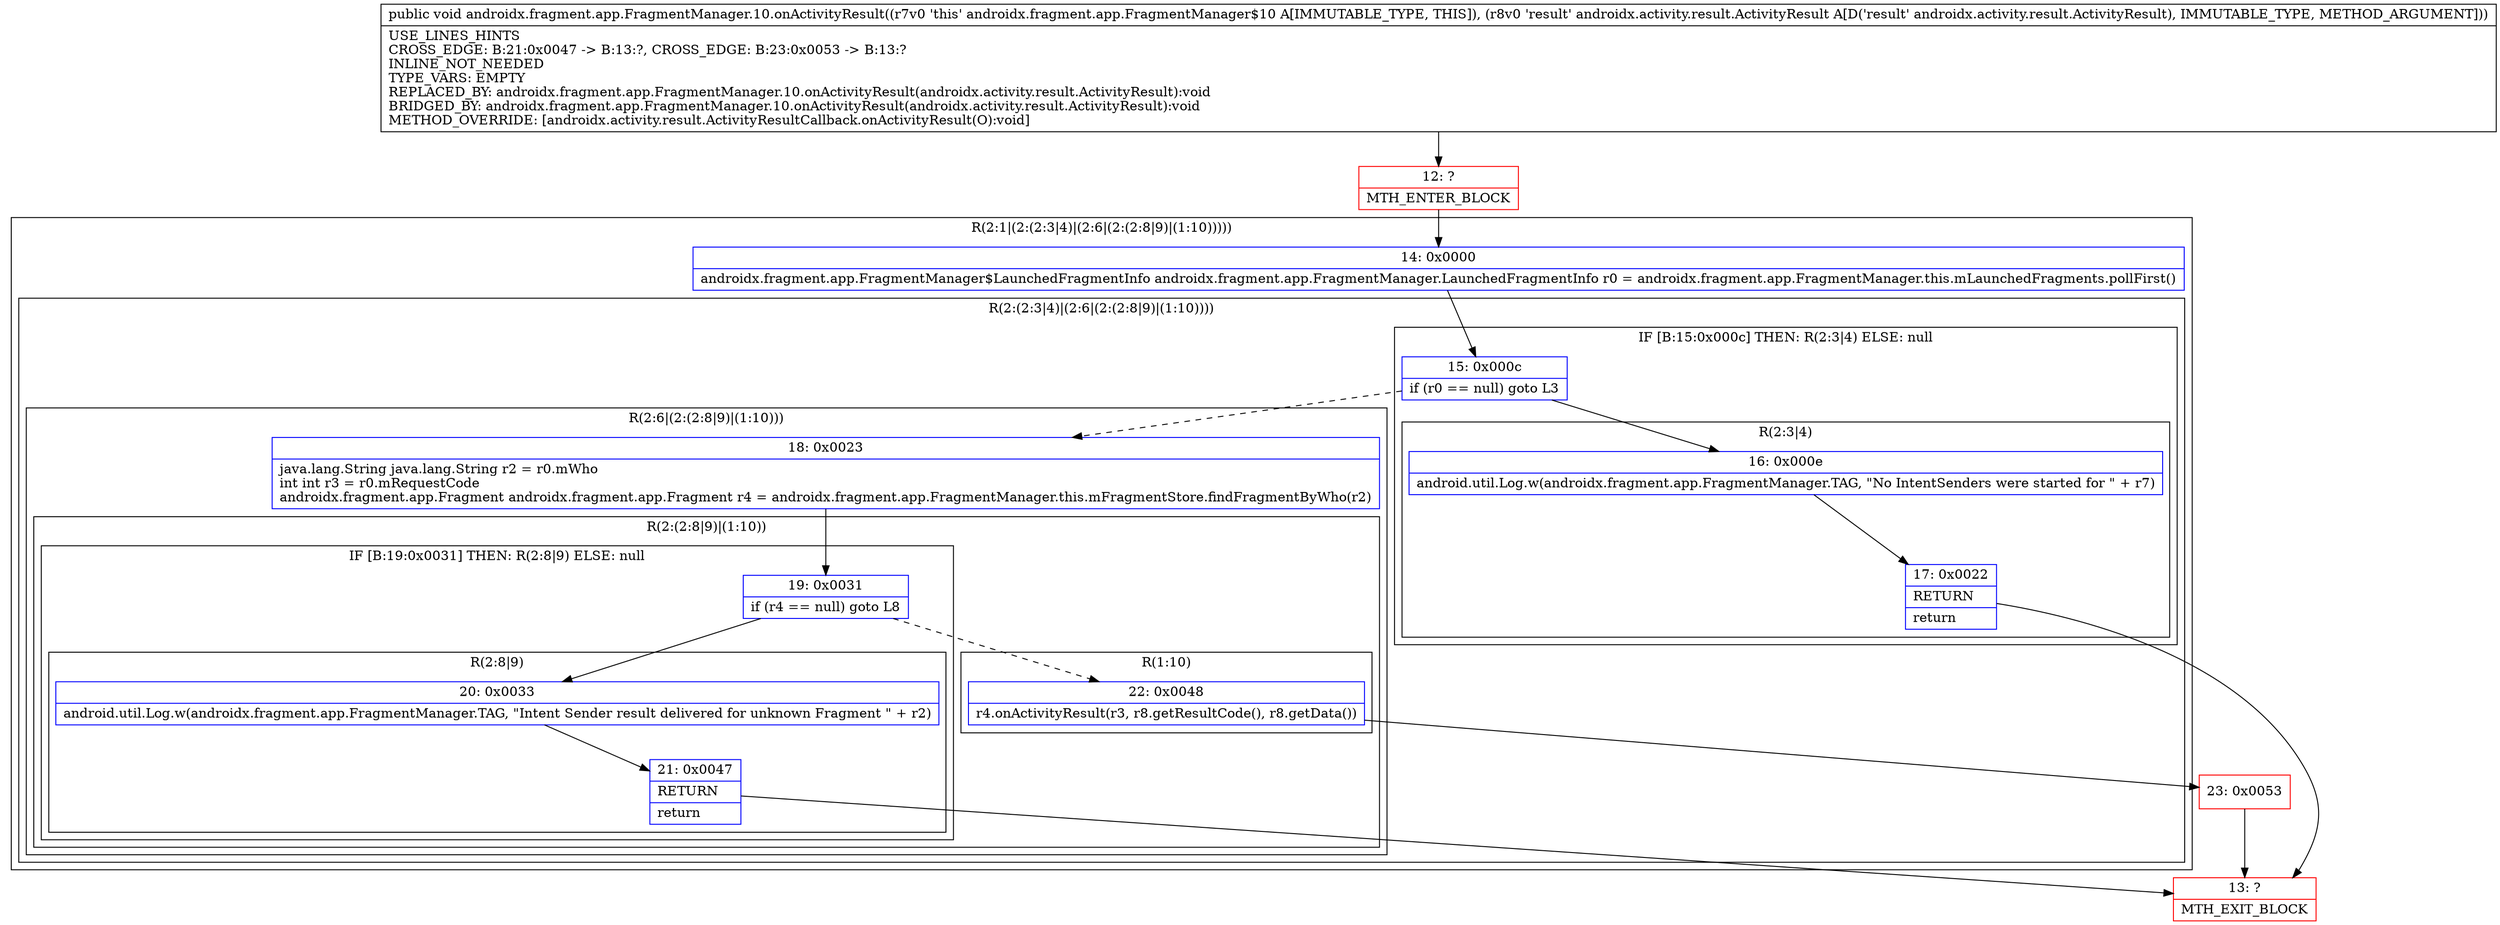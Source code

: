 digraph "CFG forandroidx.fragment.app.FragmentManager.10.onActivityResult(Landroidx\/activity\/result\/ActivityResult;)V" {
subgraph cluster_Region_1164584450 {
label = "R(2:1|(2:(2:3|4)|(2:6|(2:(2:8|9)|(1:10)))))";
node [shape=record,color=blue];
Node_14 [shape=record,label="{14\:\ 0x0000|androidx.fragment.app.FragmentManager$LaunchedFragmentInfo androidx.fragment.app.FragmentManager.LaunchedFragmentInfo r0 = androidx.fragment.app.FragmentManager.this.mLaunchedFragments.pollFirst()\l}"];
subgraph cluster_Region_1510693623 {
label = "R(2:(2:3|4)|(2:6|(2:(2:8|9)|(1:10))))";
node [shape=record,color=blue];
subgraph cluster_IfRegion_1106466790 {
label = "IF [B:15:0x000c] THEN: R(2:3|4) ELSE: null";
node [shape=record,color=blue];
Node_15 [shape=record,label="{15\:\ 0x000c|if (r0 == null) goto L3\l}"];
subgraph cluster_Region_1675570693 {
label = "R(2:3|4)";
node [shape=record,color=blue];
Node_16 [shape=record,label="{16\:\ 0x000e|android.util.Log.w(androidx.fragment.app.FragmentManager.TAG, \"No IntentSenders were started for \" + r7)\l}"];
Node_17 [shape=record,label="{17\:\ 0x0022|RETURN\l|return\l}"];
}
}
subgraph cluster_Region_1465638488 {
label = "R(2:6|(2:(2:8|9)|(1:10)))";
node [shape=record,color=blue];
Node_18 [shape=record,label="{18\:\ 0x0023|java.lang.String java.lang.String r2 = r0.mWho\lint int r3 = r0.mRequestCode\landroidx.fragment.app.Fragment androidx.fragment.app.Fragment r4 = androidx.fragment.app.FragmentManager.this.mFragmentStore.findFragmentByWho(r2)\l}"];
subgraph cluster_Region_1992046968 {
label = "R(2:(2:8|9)|(1:10))";
node [shape=record,color=blue];
subgraph cluster_IfRegion_1824551117 {
label = "IF [B:19:0x0031] THEN: R(2:8|9) ELSE: null";
node [shape=record,color=blue];
Node_19 [shape=record,label="{19\:\ 0x0031|if (r4 == null) goto L8\l}"];
subgraph cluster_Region_597239265 {
label = "R(2:8|9)";
node [shape=record,color=blue];
Node_20 [shape=record,label="{20\:\ 0x0033|android.util.Log.w(androidx.fragment.app.FragmentManager.TAG, \"Intent Sender result delivered for unknown Fragment \" + r2)\l}"];
Node_21 [shape=record,label="{21\:\ 0x0047|RETURN\l|return\l}"];
}
}
subgraph cluster_Region_928468390 {
label = "R(1:10)";
node [shape=record,color=blue];
Node_22 [shape=record,label="{22\:\ 0x0048|r4.onActivityResult(r3, r8.getResultCode(), r8.getData())\l}"];
}
}
}
}
}
Node_12 [shape=record,color=red,label="{12\:\ ?|MTH_ENTER_BLOCK\l}"];
Node_13 [shape=record,color=red,label="{13\:\ ?|MTH_EXIT_BLOCK\l}"];
Node_23 [shape=record,color=red,label="{23\:\ 0x0053}"];
MethodNode[shape=record,label="{public void androidx.fragment.app.FragmentManager.10.onActivityResult((r7v0 'this' androidx.fragment.app.FragmentManager$10 A[IMMUTABLE_TYPE, THIS]), (r8v0 'result' androidx.activity.result.ActivityResult A[D('result' androidx.activity.result.ActivityResult), IMMUTABLE_TYPE, METHOD_ARGUMENT]))  | USE_LINES_HINTS\lCROSS_EDGE: B:21:0x0047 \-\> B:13:?, CROSS_EDGE: B:23:0x0053 \-\> B:13:?\lINLINE_NOT_NEEDED\lTYPE_VARS: EMPTY\lREPLACED_BY: androidx.fragment.app.FragmentManager.10.onActivityResult(androidx.activity.result.ActivityResult):void\lBRIDGED_BY: androidx.fragment.app.FragmentManager.10.onActivityResult(androidx.activity.result.ActivityResult):void\lMETHOD_OVERRIDE: [androidx.activity.result.ActivityResultCallback.onActivityResult(O):void]\l}"];
MethodNode -> Node_12;Node_14 -> Node_15;
Node_15 -> Node_16;
Node_15 -> Node_18[style=dashed];
Node_16 -> Node_17;
Node_17 -> Node_13;
Node_18 -> Node_19;
Node_19 -> Node_20;
Node_19 -> Node_22[style=dashed];
Node_20 -> Node_21;
Node_21 -> Node_13;
Node_22 -> Node_23;
Node_12 -> Node_14;
Node_23 -> Node_13;
}

